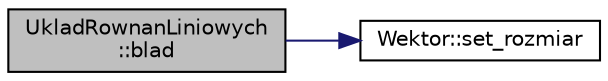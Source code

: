 digraph "UkladRownanLiniowych::blad"
{
  edge [fontname="Helvetica",fontsize="10",labelfontname="Helvetica",labelfontsize="10"];
  node [fontname="Helvetica",fontsize="10",shape=record];
  rankdir="LR";
  Node1 [label="UkladRownanLiniowych\l::blad",height=0.2,width=0.4,color="black", fillcolor="grey75", style="filled" fontcolor="black"];
  Node1 -> Node2 [color="midnightblue",fontsize="10",style="solid",fontname="Helvetica"];
  Node2 [label="Wektor::set_rozmiar",height=0.2,width=0.4,color="black", fillcolor="white", style="filled",URL="$class_wektor.html#acc29f29da6606a48cd411878265e5f48",tooltip="Metoda ustawia rozmiar wektora. "];
}
